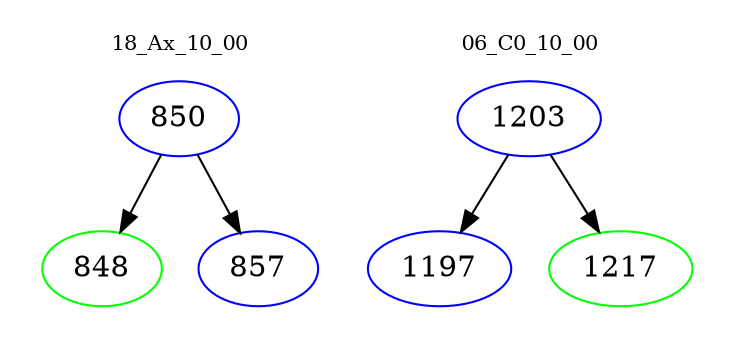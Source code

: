 digraph{
subgraph cluster_0 {
color = white
label = "18_Ax_10_00";
fontsize=10;
T0_850 [label="850", color="blue"]
T0_850 -> T0_848 [color="black"]
T0_848 [label="848", color="green"]
T0_850 -> T0_857 [color="black"]
T0_857 [label="857", color="blue"]
}
subgraph cluster_1 {
color = white
label = "06_C0_10_00";
fontsize=10;
T1_1203 [label="1203", color="blue"]
T1_1203 -> T1_1197 [color="black"]
T1_1197 [label="1197", color="blue"]
T1_1203 -> T1_1217 [color="black"]
T1_1217 [label="1217", color="green"]
}
}
